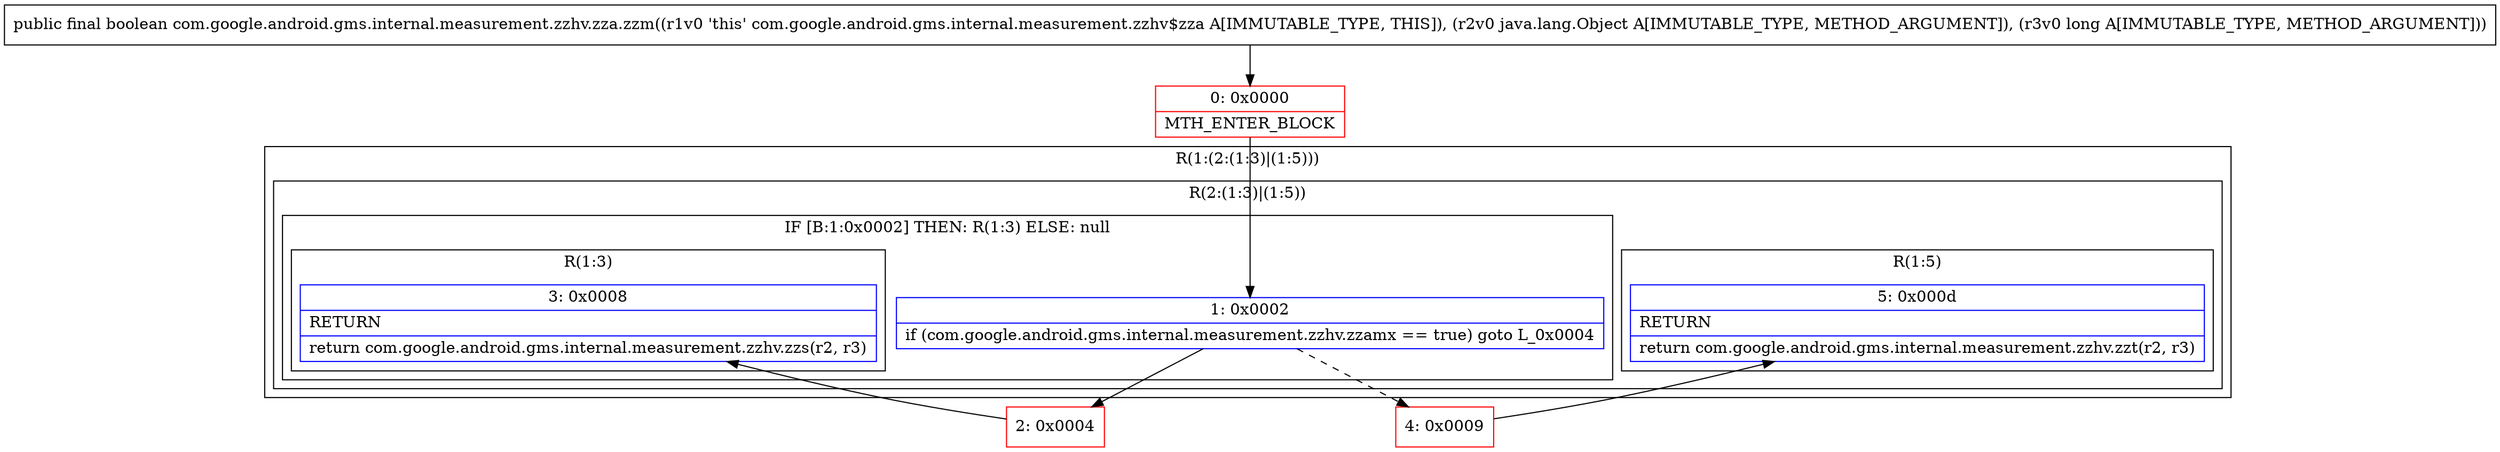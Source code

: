 digraph "CFG forcom.google.android.gms.internal.measurement.zzhv.zza.zzm(Ljava\/lang\/Object;J)Z" {
subgraph cluster_Region_853941453 {
label = "R(1:(2:(1:3)|(1:5)))";
node [shape=record,color=blue];
subgraph cluster_Region_957015199 {
label = "R(2:(1:3)|(1:5))";
node [shape=record,color=blue];
subgraph cluster_IfRegion_1924094628 {
label = "IF [B:1:0x0002] THEN: R(1:3) ELSE: null";
node [shape=record,color=blue];
Node_1 [shape=record,label="{1\:\ 0x0002|if (com.google.android.gms.internal.measurement.zzhv.zzamx == true) goto L_0x0004\l}"];
subgraph cluster_Region_1800253821 {
label = "R(1:3)";
node [shape=record,color=blue];
Node_3 [shape=record,label="{3\:\ 0x0008|RETURN\l|return com.google.android.gms.internal.measurement.zzhv.zzs(r2, r3)\l}"];
}
}
subgraph cluster_Region_1766836397 {
label = "R(1:5)";
node [shape=record,color=blue];
Node_5 [shape=record,label="{5\:\ 0x000d|RETURN\l|return com.google.android.gms.internal.measurement.zzhv.zzt(r2, r3)\l}"];
}
}
}
Node_0 [shape=record,color=red,label="{0\:\ 0x0000|MTH_ENTER_BLOCK\l}"];
Node_2 [shape=record,color=red,label="{2\:\ 0x0004}"];
Node_4 [shape=record,color=red,label="{4\:\ 0x0009}"];
MethodNode[shape=record,label="{public final boolean com.google.android.gms.internal.measurement.zzhv.zza.zzm((r1v0 'this' com.google.android.gms.internal.measurement.zzhv$zza A[IMMUTABLE_TYPE, THIS]), (r2v0 java.lang.Object A[IMMUTABLE_TYPE, METHOD_ARGUMENT]), (r3v0 long A[IMMUTABLE_TYPE, METHOD_ARGUMENT])) }"];
MethodNode -> Node_0;
Node_1 -> Node_2;
Node_1 -> Node_4[style=dashed];
Node_0 -> Node_1;
Node_2 -> Node_3;
Node_4 -> Node_5;
}

